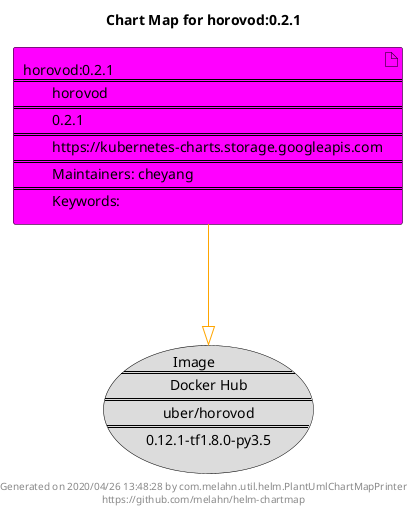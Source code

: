 @startuml
skinparam linetype ortho
skinparam backgroundColor white
skinparam usecaseBorderColor black
skinparam usecaseArrowColor LightSlateGray
skinparam artifactBorderColor black
skinparam artifactArrowColor LightSlateGray

title Chart Map for horovod:0.2.1

'There is one referenced Helm Chart
artifact "horovod:0.2.1\n====\n\thorovod\n====\n\t0.2.1\n====\n\thttps://kubernetes-charts.storage.googleapis.com\n====\n\tMaintainers: cheyang\n====\n\tKeywords: " as horovod_0_2_1 #Fuchsia

'There is one referenced Docker Image
usecase "Image\n====\n\tDocker Hub\n====\n\tuber/horovod\n====\n\t0.12.1-tf1.8.0-py3.5" as uber_horovod_0_12_1_tf1_8_0_py3_5 #Gainsboro

'Chart Dependencies
horovod_0_2_1--[#orange]-|>uber_horovod_0_12_1_tf1_8_0_py3_5

center footer Generated on 2020/04/26 13:48:28 by com.melahn.util.helm.PlantUmlChartMapPrinter\nhttps://github.com/melahn/helm-chartmap
@enduml
